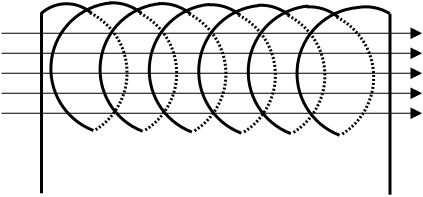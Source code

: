 <?xml version="1.0" encoding="UTF-8"?>
<dia:diagram xmlns:dia="http://www.lysator.liu.se/~alla/dia/">
  <dia:layer name="Hintergrund" visible="true" active="true">
    <dia:object type="Standard - Line" version="0" id="O0">
      <dia:attribute name="obj_pos">
        <dia:point val="5,24"/>
      </dia:attribute>
      <dia:attribute name="obj_bb">
        <dia:rectangle val="4.925,14.875;5.075,24.075"/>
      </dia:attribute>
      <dia:attribute name="conn_endpoints">
        <dia:point val="5,24"/>
        <dia:point val="5,14.95"/>
      </dia:attribute>
      <dia:attribute name="numcp">
        <dia:int val="1"/>
      </dia:attribute>
      <dia:attribute name="line_width">
        <dia:real val="0.15"/>
      </dia:attribute>
    </dia:object>
    <dia:object type="Standard - Arc" version="0" id="O1">
      <dia:attribute name="obj_pos">
        <dia:point val="5,15"/>
      </dia:attribute>
      <dia:attribute name="obj_bb">
        <dia:rectangle val="4.925,14.45;7.575,15.075"/>
      </dia:attribute>
      <dia:attribute name="conn_endpoints">
        <dia:point val="5,15"/>
        <dia:point val="7.5,15"/>
      </dia:attribute>
      <dia:attribute name="curve_distance">
        <dia:real val="-0.475"/>
      </dia:attribute>
      <dia:attribute name="line_width">
        <dia:real val="0.15"/>
      </dia:attribute>
    </dia:object>
    <dia:object type="Standard - Arc" version="0" id="O2">
      <dia:attribute name="obj_pos">
        <dia:point val="7.431,14.977"/>
      </dia:attribute>
      <dia:attribute name="obj_bb">
        <dia:rectangle val="7.353,14.899;9.354,20.92"/>
      </dia:attribute>
      <dia:attribute name="conn_endpoints">
        <dia:point val="7.431,14.977"/>
        <dia:point val="7.686,20.841"/>
      </dia:attribute>
      <dia:attribute name="curve_distance">
        <dia:real val="-1.718"/>
      </dia:attribute>
      <dia:attribute name="line_width">
        <dia:real val="0.15"/>
      </dia:attribute>
      <dia:attribute name="line_style">
        <dia:enum val="4"/>
      </dia:attribute>
    </dia:object>
    <dia:object type="Standard - Arc" version="0" id="O3">
      <dia:attribute name="obj_pos">
        <dia:point val="7.595,20.864"/>
      </dia:attribute>
      <dia:attribute name="obj_bb">
        <dia:rectangle val="5.393,14.397;8.559,20.949"/>
      </dia:attribute>
      <dia:attribute name="conn_endpoints">
        <dia:point val="7.595,20.864"/>
        <dia:point val="8.474,14.482"/>
      </dia:attribute>
      <dia:attribute name="curve_distance">
        <dia:real val="-2.559"/>
      </dia:attribute>
      <dia:attribute name="line_width">
        <dia:real val="0.15"/>
      </dia:attribute>
    </dia:object>
    <dia:object type="Standard - Arc" version="0" id="O4">
      <dia:attribute name="obj_pos">
        <dia:point val="8.406,14.482"/>
      </dia:attribute>
      <dia:attribute name="obj_bb">
        <dia:rectangle val="8.311,14.387;10.095,15.095"/>
      </dia:attribute>
      <dia:attribute name="conn_endpoints">
        <dia:point val="8.406,14.482"/>
        <dia:point val="10,15"/>
      </dia:attribute>
      <dia:attribute name="curve_distance">
        <dia:real val="-0.158"/>
      </dia:attribute>
      <dia:attribute name="line_width">
        <dia:real val="0.15"/>
      </dia:attribute>
    </dia:object>
    <dia:object type="Standard - Arc" version="0" id="O5">
      <dia:attribute name="obj_pos">
        <dia:point val="9.914,14.992"/>
      </dia:attribute>
      <dia:attribute name="obj_bb">
        <dia:rectangle val="9.836,14.914;11.836,20.934"/>
      </dia:attribute>
      <dia:attribute name="conn_endpoints">
        <dia:point val="9.914,14.992"/>
        <dia:point val="10.169,20.856"/>
      </dia:attribute>
      <dia:attribute name="curve_distance">
        <dia:real val="-1.718"/>
      </dia:attribute>
      <dia:attribute name="line_width">
        <dia:real val="0.15"/>
      </dia:attribute>
      <dia:attribute name="line_style">
        <dia:enum val="4"/>
      </dia:attribute>
    </dia:object>
    <dia:object type="Standard - Arc" version="0" id="O6">
      <dia:attribute name="obj_pos">
        <dia:point val="10.055,20.902"/>
      </dia:attribute>
      <dia:attribute name="obj_bb">
        <dia:rectangle val="7.853,14.435;11.018,20.987"/>
      </dia:attribute>
      <dia:attribute name="conn_endpoints">
        <dia:point val="10.055,20.902"/>
        <dia:point val="10.934,14.52"/>
      </dia:attribute>
      <dia:attribute name="curve_distance">
        <dia:real val="-2.559"/>
      </dia:attribute>
      <dia:attribute name="line_width">
        <dia:real val="0.15"/>
      </dia:attribute>
    </dia:object>
    <dia:object type="Standard - Arc" version="0" id="O7">
      <dia:attribute name="obj_pos">
        <dia:point val="10.866,14.52"/>
      </dia:attribute>
      <dia:attribute name="obj_bb">
        <dia:rectangle val="10.771,14.425;12.554,15.132"/>
      </dia:attribute>
      <dia:attribute name="conn_endpoints">
        <dia:point val="10.866,14.52"/>
        <dia:point val="12.46,15.038"/>
      </dia:attribute>
      <dia:attribute name="curve_distance">
        <dia:real val="-0.158"/>
      </dia:attribute>
      <dia:attribute name="line_width">
        <dia:real val="0.15"/>
      </dia:attribute>
    </dia:object>
    <dia:object type="Standard - Arc" version="0" id="O8">
      <dia:attribute name="obj_pos">
        <dia:point val="12.374,15.03"/>
      </dia:attribute>
      <dia:attribute name="obj_bb">
        <dia:rectangle val="12.296,14.952;14.296,20.972"/>
      </dia:attribute>
      <dia:attribute name="conn_endpoints">
        <dia:point val="12.374,15.03"/>
        <dia:point val="12.629,20.894"/>
      </dia:attribute>
      <dia:attribute name="curve_distance">
        <dia:real val="-1.718"/>
      </dia:attribute>
      <dia:attribute name="line_width">
        <dia:real val="0.15"/>
      </dia:attribute>
      <dia:attribute name="line_style">
        <dia:enum val="4"/>
      </dia:attribute>
    </dia:object>
    <dia:object type="Standard - Arc" version="0" id="O9">
      <dia:attribute name="obj_pos">
        <dia:point val="12.514,20.94"/>
      </dia:attribute>
      <dia:attribute name="obj_bb">
        <dia:rectangle val="10.313,14.473;13.478,21.024"/>
      </dia:attribute>
      <dia:attribute name="conn_endpoints">
        <dia:point val="12.514,20.94"/>
        <dia:point val="13.394,14.557"/>
      </dia:attribute>
      <dia:attribute name="curve_distance">
        <dia:real val="-2.559"/>
      </dia:attribute>
      <dia:attribute name="line_width">
        <dia:real val="0.15"/>
      </dia:attribute>
    </dia:object>
    <dia:object type="Standard - Arc" version="0" id="O10">
      <dia:attribute name="obj_pos">
        <dia:point val="18.254,14.681"/>
      </dia:attribute>
      <dia:attribute name="obj_bb">
        <dia:rectangle val="18.159,14.586;19.942,15.293"/>
      </dia:attribute>
      <dia:attribute name="conn_endpoints">
        <dia:point val="18.254,14.681"/>
        <dia:point val="19.848,15.199"/>
      </dia:attribute>
      <dia:attribute name="curve_distance">
        <dia:real val="-0.158"/>
      </dia:attribute>
      <dia:attribute name="line_width">
        <dia:real val="0.15"/>
      </dia:attribute>
    </dia:object>
    <dia:object type="Standard - Arc" version="0" id="O11">
      <dia:attribute name="obj_pos">
        <dia:point val="19.762,15.191"/>
      </dia:attribute>
      <dia:attribute name="obj_bb">
        <dia:rectangle val="19.683,15.113;21.684,21.133"/>
      </dia:attribute>
      <dia:attribute name="conn_endpoints">
        <dia:point val="19.762,15.191"/>
        <dia:point val="20.017,21.055"/>
      </dia:attribute>
      <dia:attribute name="curve_distance">
        <dia:real val="-1.718"/>
      </dia:attribute>
      <dia:attribute name="line_width">
        <dia:real val="0.15"/>
      </dia:attribute>
      <dia:attribute name="line_style">
        <dia:enum val="4"/>
      </dia:attribute>
    </dia:object>
    <dia:object type="Standard - Arc" version="0" id="O12">
      <dia:attribute name="obj_pos">
        <dia:point val="19.902,21.101"/>
      </dia:attribute>
      <dia:attribute name="obj_bb">
        <dia:rectangle val="17.701,14.634;20.866,21.185"/>
      </dia:attribute>
      <dia:attribute name="conn_endpoints">
        <dia:point val="19.902,21.101"/>
        <dia:point val="20.782,14.718"/>
      </dia:attribute>
      <dia:attribute name="curve_distance">
        <dia:real val="-2.559"/>
      </dia:attribute>
      <dia:attribute name="line_width">
        <dia:real val="0.15"/>
      </dia:attribute>
    </dia:object>
    <dia:object type="Standard - Arc" version="0" id="O13">
      <dia:attribute name="obj_pos">
        <dia:point val="13.339,14.577"/>
      </dia:attribute>
      <dia:attribute name="obj_bb">
        <dia:rectangle val="13.245,14.482;15.028,15.19"/>
      </dia:attribute>
      <dia:attribute name="conn_endpoints">
        <dia:point val="13.339,14.577"/>
        <dia:point val="14.934,15.095"/>
      </dia:attribute>
      <dia:attribute name="curve_distance">
        <dia:real val="-0.158"/>
      </dia:attribute>
      <dia:attribute name="line_width">
        <dia:real val="0.15"/>
      </dia:attribute>
    </dia:object>
    <dia:object type="Standard - Arc" version="0" id="O14">
      <dia:attribute name="obj_pos">
        <dia:point val="14.848,15.087"/>
      </dia:attribute>
      <dia:attribute name="obj_bb">
        <dia:rectangle val="14.769,15.009;16.77,21.03"/>
      </dia:attribute>
      <dia:attribute name="conn_endpoints">
        <dia:point val="14.848,15.087"/>
        <dia:point val="15.103,20.951"/>
      </dia:attribute>
      <dia:attribute name="curve_distance">
        <dia:real val="-1.718"/>
      </dia:attribute>
      <dia:attribute name="line_width">
        <dia:real val="0.15"/>
      </dia:attribute>
      <dia:attribute name="line_style">
        <dia:enum val="4"/>
      </dia:attribute>
    </dia:object>
    <dia:object type="Standard - Arc" version="0" id="O15">
      <dia:attribute name="obj_pos">
        <dia:point val="14.988,20.997"/>
      </dia:attribute>
      <dia:attribute name="obj_bb">
        <dia:rectangle val="12.786,14.53;15.952,21.082"/>
      </dia:attribute>
      <dia:attribute name="conn_endpoints">
        <dia:point val="14.988,20.997"/>
        <dia:point val="15.867,14.615"/>
      </dia:attribute>
      <dia:attribute name="curve_distance">
        <dia:real val="-2.559"/>
      </dia:attribute>
      <dia:attribute name="line_width">
        <dia:real val="0.15"/>
      </dia:attribute>
    </dia:object>
    <dia:object type="Standard - Arc" version="0" id="O16">
      <dia:attribute name="obj_pos">
        <dia:point val="15.815,14.6"/>
      </dia:attribute>
      <dia:attribute name="obj_bb">
        <dia:rectangle val="15.721,14.505;17.504,15.213"/>
      </dia:attribute>
      <dia:attribute name="conn_endpoints">
        <dia:point val="15.815,14.6"/>
        <dia:point val="17.409,15.118"/>
      </dia:attribute>
      <dia:attribute name="curve_distance">
        <dia:real val="-0.158"/>
      </dia:attribute>
      <dia:attribute name="line_width">
        <dia:real val="0.15"/>
      </dia:attribute>
    </dia:object>
    <dia:object type="Standard - Arc" version="0" id="O17">
      <dia:attribute name="obj_pos">
        <dia:point val="17.323,15.11"/>
      </dia:attribute>
      <dia:attribute name="obj_bb">
        <dia:rectangle val="17.245,15.032;19.246,21.053"/>
      </dia:attribute>
      <dia:attribute name="conn_endpoints">
        <dia:point val="17.323,15.11"/>
        <dia:point val="17.579,20.974"/>
      </dia:attribute>
      <dia:attribute name="curve_distance">
        <dia:real val="-1.718"/>
      </dia:attribute>
      <dia:attribute name="line_width">
        <dia:real val="0.15"/>
      </dia:attribute>
      <dia:attribute name="line_style">
        <dia:enum val="4"/>
      </dia:attribute>
    </dia:object>
    <dia:object type="Standard - Arc" version="0" id="O18">
      <dia:attribute name="obj_pos">
        <dia:point val="17.464,21.02"/>
      </dia:attribute>
      <dia:attribute name="obj_bb">
        <dia:rectangle val="15.262,14.553;18.428,21.105"/>
      </dia:attribute>
      <dia:attribute name="conn_endpoints">
        <dia:point val="17.464,21.02"/>
        <dia:point val="18.343,14.638"/>
      </dia:attribute>
      <dia:attribute name="curve_distance">
        <dia:real val="-2.559"/>
      </dia:attribute>
      <dia:attribute name="line_width">
        <dia:real val="0.15"/>
      </dia:attribute>
    </dia:object>
    <dia:object type="Standard - Arc" version="0" id="O19">
      <dia:attribute name="obj_pos">
        <dia:point val="20.765,14.721"/>
      </dia:attribute>
      <dia:attribute name="obj_bb">
        <dia:rectangle val="20.677,14.603;22.499,15.105"/>
      </dia:attribute>
      <dia:attribute name="conn_endpoints">
        <dia:point val="20.765,14.721"/>
        <dia:point val="22.412,15.018"/>
      </dia:attribute>
      <dia:attribute name="curve_distance">
        <dia:real val="-0.158"/>
      </dia:attribute>
      <dia:attribute name="line_width">
        <dia:real val="0.15"/>
      </dia:attribute>
    </dia:object>
    <dia:object type="Standard - Line" version="0" id="O20">
      <dia:attribute name="obj_pos">
        <dia:point val="22.425,24.073"/>
      </dia:attribute>
      <dia:attribute name="obj_bb">
        <dia:rectangle val="22.35,14.948;22.5,24.148"/>
      </dia:attribute>
      <dia:attribute name="conn_endpoints">
        <dia:point val="22.425,24.073"/>
        <dia:point val="22.425,15.023"/>
      </dia:attribute>
      <dia:attribute name="numcp">
        <dia:int val="1"/>
      </dia:attribute>
      <dia:attribute name="line_width">
        <dia:real val="0.15"/>
      </dia:attribute>
    </dia:object>
    <dia:object type="Standard - Line" version="0" id="O21">
      <dia:attribute name="obj_pos">
        <dia:point val="3,16"/>
      </dia:attribute>
      <dia:attribute name="obj_bb">
        <dia:rectangle val="2.975,15.71;24.056,16.291"/>
      </dia:attribute>
      <dia:attribute name="conn_endpoints">
        <dia:point val="3,16"/>
        <dia:point val="24,16"/>
      </dia:attribute>
      <dia:attribute name="numcp">
        <dia:int val="1"/>
      </dia:attribute>
      <dia:attribute name="line_width">
        <dia:real val="0.05"/>
      </dia:attribute>
      <dia:attribute name="end_arrow">
        <dia:enum val="3"/>
      </dia:attribute>
      <dia:attribute name="end_arrow_length">
        <dia:real val="0.5"/>
      </dia:attribute>
      <dia:attribute name="end_arrow_width">
        <dia:real val="0.5"/>
      </dia:attribute>
    </dia:object>
    <dia:object type="Standard - Line" version="0" id="O22">
      <dia:attribute name="obj_pos">
        <dia:point val="3,17"/>
      </dia:attribute>
      <dia:attribute name="obj_bb">
        <dia:rectangle val="2.975,16.709;24.056,17.291"/>
      </dia:attribute>
      <dia:attribute name="conn_endpoints">
        <dia:point val="3,17"/>
        <dia:point val="24,17"/>
      </dia:attribute>
      <dia:attribute name="numcp">
        <dia:int val="1"/>
      </dia:attribute>
      <dia:attribute name="line_width">
        <dia:real val="0.05"/>
      </dia:attribute>
      <dia:attribute name="end_arrow">
        <dia:enum val="3"/>
      </dia:attribute>
      <dia:attribute name="end_arrow_length">
        <dia:real val="0.5"/>
      </dia:attribute>
      <dia:attribute name="end_arrow_width">
        <dia:real val="0.5"/>
      </dia:attribute>
    </dia:object>
    <dia:object type="Standard - Line" version="0" id="O23">
      <dia:attribute name="obj_pos">
        <dia:point val="3,18"/>
      </dia:attribute>
      <dia:attribute name="obj_bb">
        <dia:rectangle val="2.975,17.709;24.056,18.291"/>
      </dia:attribute>
      <dia:attribute name="conn_endpoints">
        <dia:point val="3,18"/>
        <dia:point val="24,18"/>
      </dia:attribute>
      <dia:attribute name="numcp">
        <dia:int val="1"/>
      </dia:attribute>
      <dia:attribute name="line_width">
        <dia:real val="0.05"/>
      </dia:attribute>
      <dia:attribute name="end_arrow">
        <dia:enum val="3"/>
      </dia:attribute>
      <dia:attribute name="end_arrow_length">
        <dia:real val="0.5"/>
      </dia:attribute>
      <dia:attribute name="end_arrow_width">
        <dia:real val="0.5"/>
      </dia:attribute>
    </dia:object>
    <dia:object type="Standard - Line" version="0" id="O24">
      <dia:attribute name="obj_pos">
        <dia:point val="3,19"/>
      </dia:attribute>
      <dia:attribute name="obj_bb">
        <dia:rectangle val="2.975,18.709;24.056,19.291"/>
      </dia:attribute>
      <dia:attribute name="conn_endpoints">
        <dia:point val="3,19"/>
        <dia:point val="24,19"/>
      </dia:attribute>
      <dia:attribute name="numcp">
        <dia:int val="1"/>
      </dia:attribute>
      <dia:attribute name="line_width">
        <dia:real val="0.05"/>
      </dia:attribute>
      <dia:attribute name="end_arrow">
        <dia:enum val="3"/>
      </dia:attribute>
      <dia:attribute name="end_arrow_length">
        <dia:real val="0.5"/>
      </dia:attribute>
      <dia:attribute name="end_arrow_width">
        <dia:real val="0.5"/>
      </dia:attribute>
    </dia:object>
    <dia:object type="Standard - Line" version="0" id="O25">
      <dia:attribute name="obj_pos">
        <dia:point val="3,20"/>
      </dia:attribute>
      <dia:attribute name="obj_bb">
        <dia:rectangle val="2.975,19.709;24.056,20.291"/>
      </dia:attribute>
      <dia:attribute name="conn_endpoints">
        <dia:point val="3,20"/>
        <dia:point val="24,20"/>
      </dia:attribute>
      <dia:attribute name="numcp">
        <dia:int val="1"/>
      </dia:attribute>
      <dia:attribute name="line_width">
        <dia:real val="0.05"/>
      </dia:attribute>
      <dia:attribute name="end_arrow">
        <dia:enum val="3"/>
      </dia:attribute>
      <dia:attribute name="end_arrow_length">
        <dia:real val="0.5"/>
      </dia:attribute>
      <dia:attribute name="end_arrow_width">
        <dia:real val="0.5"/>
      </dia:attribute>
    </dia:object>
  </dia:layer>
</dia:diagram>
